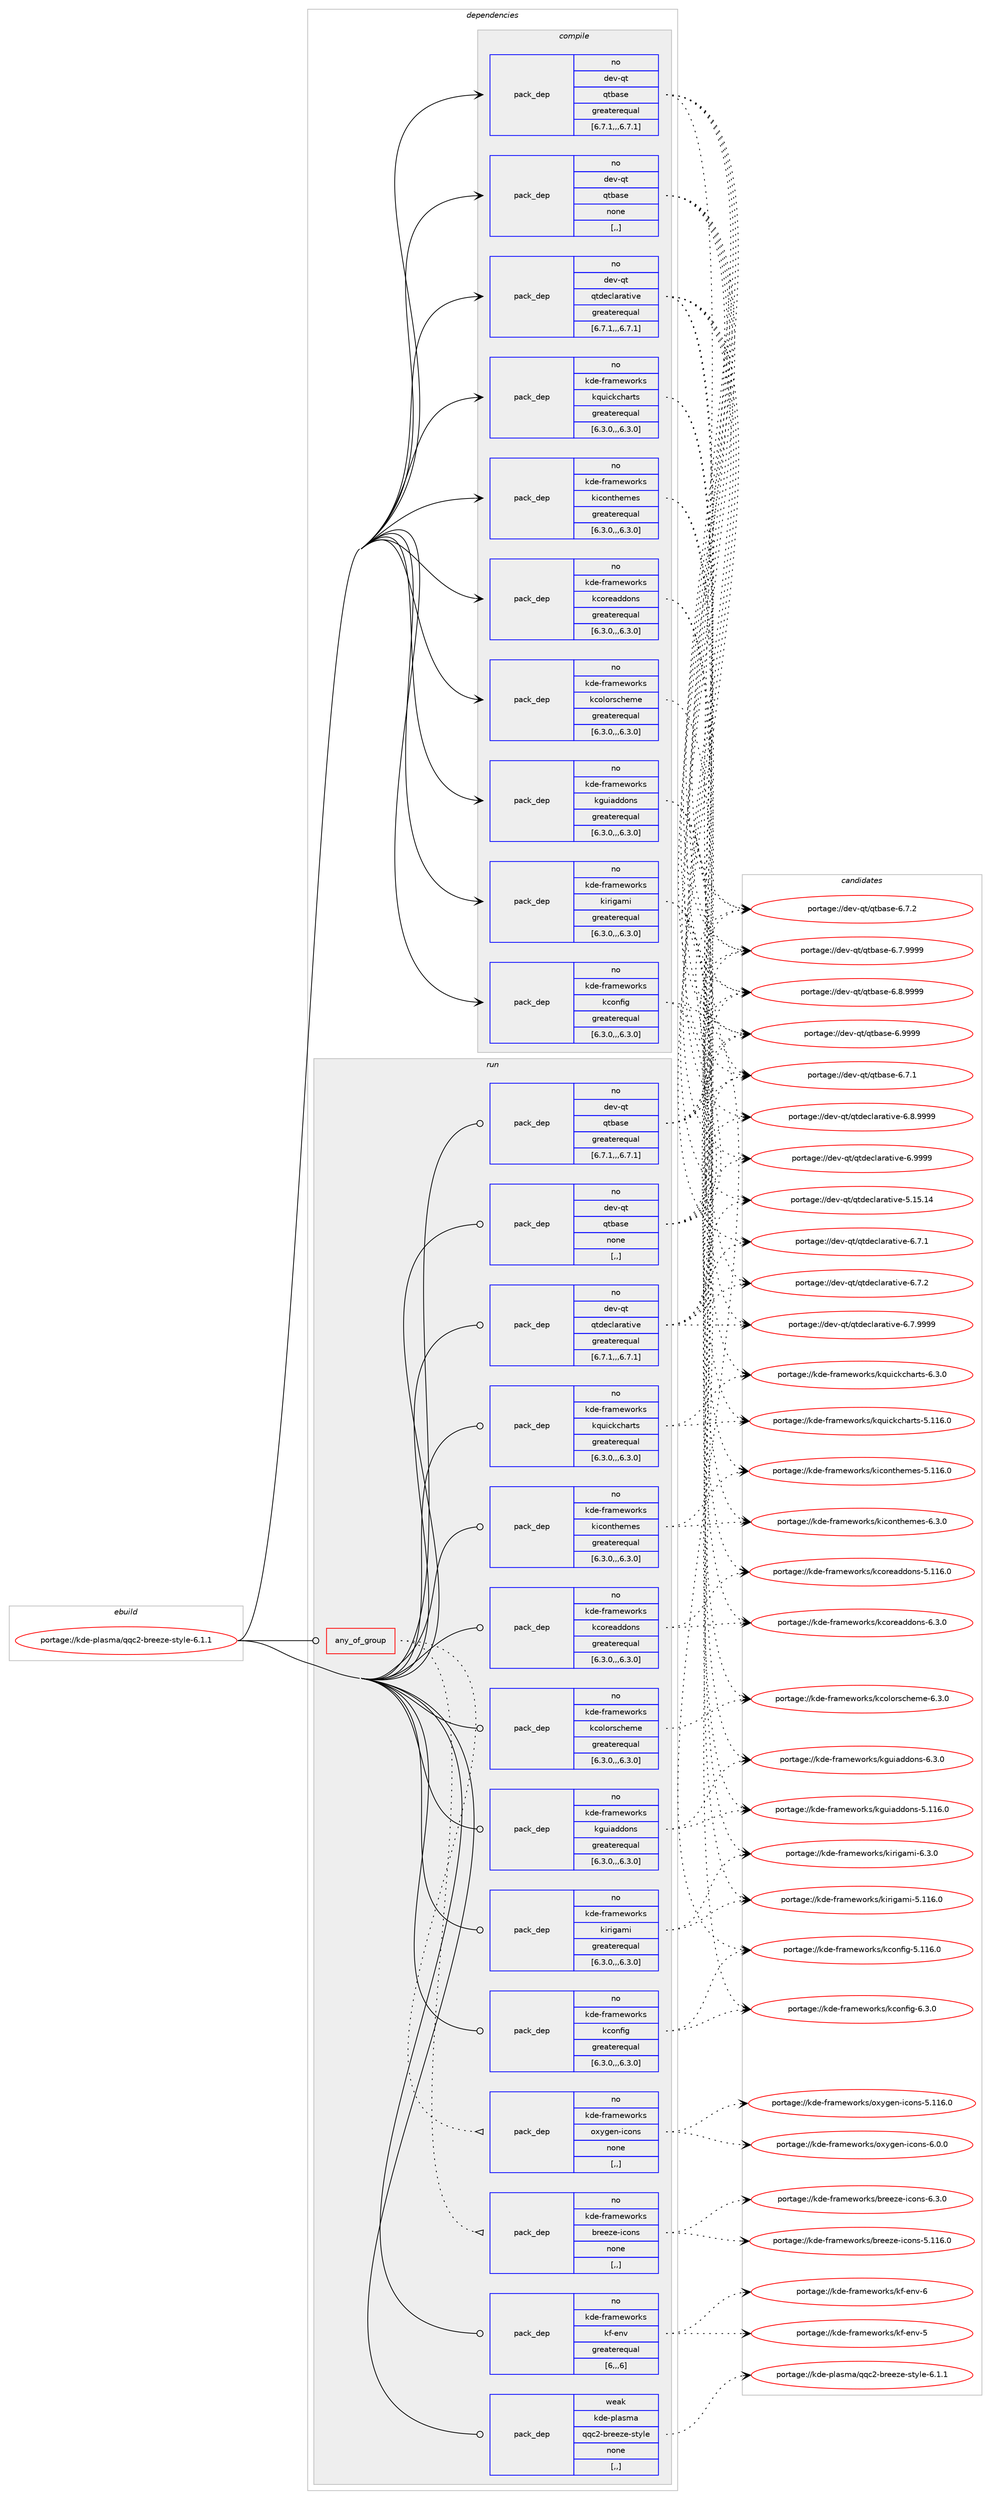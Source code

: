 digraph prolog {

# *************
# Graph options
# *************

newrank=true;
concentrate=true;
compound=true;
graph [rankdir=LR,fontname=Helvetica,fontsize=10,ranksep=1.5];#, ranksep=2.5, nodesep=0.2];
edge  [arrowhead=vee];
node  [fontname=Helvetica,fontsize=10];

# **********
# The ebuild
# **********

subgraph cluster_leftcol {
color=gray;
label=<<i>ebuild</i>>;
id [label="portage://kde-plasma/qqc2-breeze-style-6.1.1", color=red, width=4, href="../kde-plasma/qqc2-breeze-style-6.1.1.svg"];
}

# ****************
# The dependencies
# ****************

subgraph cluster_midcol {
color=gray;
label=<<i>dependencies</i>>;
subgraph cluster_compile {
fillcolor="#eeeeee";
style=filled;
label=<<i>compile</i>>;
subgraph pack198160 {
dependency267528 [label=<<TABLE BORDER="0" CELLBORDER="1" CELLSPACING="0" CELLPADDING="4" WIDTH="220"><TR><TD ROWSPAN="6" CELLPADDING="30">pack_dep</TD></TR><TR><TD WIDTH="110">no</TD></TR><TR><TD>dev-qt</TD></TR><TR><TD>qtbase</TD></TR><TR><TD>greaterequal</TD></TR><TR><TD>[6.7.1,,,6.7.1]</TD></TR></TABLE>>, shape=none, color=blue];
}
id:e -> dependency267528:w [weight=20,style="solid",arrowhead="vee"];
subgraph pack198161 {
dependency267529 [label=<<TABLE BORDER="0" CELLBORDER="1" CELLSPACING="0" CELLPADDING="4" WIDTH="220"><TR><TD ROWSPAN="6" CELLPADDING="30">pack_dep</TD></TR><TR><TD WIDTH="110">no</TD></TR><TR><TD>dev-qt</TD></TR><TR><TD>qtbase</TD></TR><TR><TD>none</TD></TR><TR><TD>[,,]</TD></TR></TABLE>>, shape=none, color=blue];
}
id:e -> dependency267529:w [weight=20,style="solid",arrowhead="vee"];
subgraph pack198162 {
dependency267530 [label=<<TABLE BORDER="0" CELLBORDER="1" CELLSPACING="0" CELLPADDING="4" WIDTH="220"><TR><TD ROWSPAN="6" CELLPADDING="30">pack_dep</TD></TR><TR><TD WIDTH="110">no</TD></TR><TR><TD>dev-qt</TD></TR><TR><TD>qtdeclarative</TD></TR><TR><TD>greaterequal</TD></TR><TR><TD>[6.7.1,,,6.7.1]</TD></TR></TABLE>>, shape=none, color=blue];
}
id:e -> dependency267530:w [weight=20,style="solid",arrowhead="vee"];
subgraph pack198163 {
dependency267531 [label=<<TABLE BORDER="0" CELLBORDER="1" CELLSPACING="0" CELLPADDING="4" WIDTH="220"><TR><TD ROWSPAN="6" CELLPADDING="30">pack_dep</TD></TR><TR><TD WIDTH="110">no</TD></TR><TR><TD>kde-frameworks</TD></TR><TR><TD>kcolorscheme</TD></TR><TR><TD>greaterequal</TD></TR><TR><TD>[6.3.0,,,6.3.0]</TD></TR></TABLE>>, shape=none, color=blue];
}
id:e -> dependency267531:w [weight=20,style="solid",arrowhead="vee"];
subgraph pack198164 {
dependency267532 [label=<<TABLE BORDER="0" CELLBORDER="1" CELLSPACING="0" CELLPADDING="4" WIDTH="220"><TR><TD ROWSPAN="6" CELLPADDING="30">pack_dep</TD></TR><TR><TD WIDTH="110">no</TD></TR><TR><TD>kde-frameworks</TD></TR><TR><TD>kconfig</TD></TR><TR><TD>greaterequal</TD></TR><TR><TD>[6.3.0,,,6.3.0]</TD></TR></TABLE>>, shape=none, color=blue];
}
id:e -> dependency267532:w [weight=20,style="solid",arrowhead="vee"];
subgraph pack198165 {
dependency267533 [label=<<TABLE BORDER="0" CELLBORDER="1" CELLSPACING="0" CELLPADDING="4" WIDTH="220"><TR><TD ROWSPAN="6" CELLPADDING="30">pack_dep</TD></TR><TR><TD WIDTH="110">no</TD></TR><TR><TD>kde-frameworks</TD></TR><TR><TD>kcoreaddons</TD></TR><TR><TD>greaterequal</TD></TR><TR><TD>[6.3.0,,,6.3.0]</TD></TR></TABLE>>, shape=none, color=blue];
}
id:e -> dependency267533:w [weight=20,style="solid",arrowhead="vee"];
subgraph pack198166 {
dependency267534 [label=<<TABLE BORDER="0" CELLBORDER="1" CELLSPACING="0" CELLPADDING="4" WIDTH="220"><TR><TD ROWSPAN="6" CELLPADDING="30">pack_dep</TD></TR><TR><TD WIDTH="110">no</TD></TR><TR><TD>kde-frameworks</TD></TR><TR><TD>kguiaddons</TD></TR><TR><TD>greaterequal</TD></TR><TR><TD>[6.3.0,,,6.3.0]</TD></TR></TABLE>>, shape=none, color=blue];
}
id:e -> dependency267534:w [weight=20,style="solid",arrowhead="vee"];
subgraph pack198167 {
dependency267535 [label=<<TABLE BORDER="0" CELLBORDER="1" CELLSPACING="0" CELLPADDING="4" WIDTH="220"><TR><TD ROWSPAN="6" CELLPADDING="30">pack_dep</TD></TR><TR><TD WIDTH="110">no</TD></TR><TR><TD>kde-frameworks</TD></TR><TR><TD>kiconthemes</TD></TR><TR><TD>greaterequal</TD></TR><TR><TD>[6.3.0,,,6.3.0]</TD></TR></TABLE>>, shape=none, color=blue];
}
id:e -> dependency267535:w [weight=20,style="solid",arrowhead="vee"];
subgraph pack198168 {
dependency267536 [label=<<TABLE BORDER="0" CELLBORDER="1" CELLSPACING="0" CELLPADDING="4" WIDTH="220"><TR><TD ROWSPAN="6" CELLPADDING="30">pack_dep</TD></TR><TR><TD WIDTH="110">no</TD></TR><TR><TD>kde-frameworks</TD></TR><TR><TD>kirigami</TD></TR><TR><TD>greaterequal</TD></TR><TR><TD>[6.3.0,,,6.3.0]</TD></TR></TABLE>>, shape=none, color=blue];
}
id:e -> dependency267536:w [weight=20,style="solid",arrowhead="vee"];
subgraph pack198169 {
dependency267537 [label=<<TABLE BORDER="0" CELLBORDER="1" CELLSPACING="0" CELLPADDING="4" WIDTH="220"><TR><TD ROWSPAN="6" CELLPADDING="30">pack_dep</TD></TR><TR><TD WIDTH="110">no</TD></TR><TR><TD>kde-frameworks</TD></TR><TR><TD>kquickcharts</TD></TR><TR><TD>greaterequal</TD></TR><TR><TD>[6.3.0,,,6.3.0]</TD></TR></TABLE>>, shape=none, color=blue];
}
id:e -> dependency267537:w [weight=20,style="solid",arrowhead="vee"];
}
subgraph cluster_compileandrun {
fillcolor="#eeeeee";
style=filled;
label=<<i>compile and run</i>>;
}
subgraph cluster_run {
fillcolor="#eeeeee";
style=filled;
label=<<i>run</i>>;
subgraph any2006 {
dependency267538 [label=<<TABLE BORDER="0" CELLBORDER="1" CELLSPACING="0" CELLPADDING="4"><TR><TD CELLPADDING="10">any_of_group</TD></TR></TABLE>>, shape=none, color=red];subgraph pack198170 {
dependency267539 [label=<<TABLE BORDER="0" CELLBORDER="1" CELLSPACING="0" CELLPADDING="4" WIDTH="220"><TR><TD ROWSPAN="6" CELLPADDING="30">pack_dep</TD></TR><TR><TD WIDTH="110">no</TD></TR><TR><TD>kde-frameworks</TD></TR><TR><TD>breeze-icons</TD></TR><TR><TD>none</TD></TR><TR><TD>[,,]</TD></TR></TABLE>>, shape=none, color=blue];
}
dependency267538:e -> dependency267539:w [weight=20,style="dotted",arrowhead="oinv"];
subgraph pack198171 {
dependency267540 [label=<<TABLE BORDER="0" CELLBORDER="1" CELLSPACING="0" CELLPADDING="4" WIDTH="220"><TR><TD ROWSPAN="6" CELLPADDING="30">pack_dep</TD></TR><TR><TD WIDTH="110">no</TD></TR><TR><TD>kde-frameworks</TD></TR><TR><TD>oxygen-icons</TD></TR><TR><TD>none</TD></TR><TR><TD>[,,]</TD></TR></TABLE>>, shape=none, color=blue];
}
dependency267538:e -> dependency267540:w [weight=20,style="dotted",arrowhead="oinv"];
}
id:e -> dependency267538:w [weight=20,style="solid",arrowhead="odot"];
subgraph pack198172 {
dependency267541 [label=<<TABLE BORDER="0" CELLBORDER="1" CELLSPACING="0" CELLPADDING="4" WIDTH="220"><TR><TD ROWSPAN="6" CELLPADDING="30">pack_dep</TD></TR><TR><TD WIDTH="110">no</TD></TR><TR><TD>dev-qt</TD></TR><TR><TD>qtbase</TD></TR><TR><TD>greaterequal</TD></TR><TR><TD>[6.7.1,,,6.7.1]</TD></TR></TABLE>>, shape=none, color=blue];
}
id:e -> dependency267541:w [weight=20,style="solid",arrowhead="odot"];
subgraph pack198173 {
dependency267542 [label=<<TABLE BORDER="0" CELLBORDER="1" CELLSPACING="0" CELLPADDING="4" WIDTH="220"><TR><TD ROWSPAN="6" CELLPADDING="30">pack_dep</TD></TR><TR><TD WIDTH="110">no</TD></TR><TR><TD>dev-qt</TD></TR><TR><TD>qtbase</TD></TR><TR><TD>none</TD></TR><TR><TD>[,,]</TD></TR></TABLE>>, shape=none, color=blue];
}
id:e -> dependency267542:w [weight=20,style="solid",arrowhead="odot"];
subgraph pack198174 {
dependency267543 [label=<<TABLE BORDER="0" CELLBORDER="1" CELLSPACING="0" CELLPADDING="4" WIDTH="220"><TR><TD ROWSPAN="6" CELLPADDING="30">pack_dep</TD></TR><TR><TD WIDTH="110">no</TD></TR><TR><TD>dev-qt</TD></TR><TR><TD>qtdeclarative</TD></TR><TR><TD>greaterequal</TD></TR><TR><TD>[6.7.1,,,6.7.1]</TD></TR></TABLE>>, shape=none, color=blue];
}
id:e -> dependency267543:w [weight=20,style="solid",arrowhead="odot"];
subgraph pack198175 {
dependency267544 [label=<<TABLE BORDER="0" CELLBORDER="1" CELLSPACING="0" CELLPADDING="4" WIDTH="220"><TR><TD ROWSPAN="6" CELLPADDING="30">pack_dep</TD></TR><TR><TD WIDTH="110">no</TD></TR><TR><TD>kde-frameworks</TD></TR><TR><TD>kcolorscheme</TD></TR><TR><TD>greaterequal</TD></TR><TR><TD>[6.3.0,,,6.3.0]</TD></TR></TABLE>>, shape=none, color=blue];
}
id:e -> dependency267544:w [weight=20,style="solid",arrowhead="odot"];
subgraph pack198176 {
dependency267545 [label=<<TABLE BORDER="0" CELLBORDER="1" CELLSPACING="0" CELLPADDING="4" WIDTH="220"><TR><TD ROWSPAN="6" CELLPADDING="30">pack_dep</TD></TR><TR><TD WIDTH="110">no</TD></TR><TR><TD>kde-frameworks</TD></TR><TR><TD>kconfig</TD></TR><TR><TD>greaterequal</TD></TR><TR><TD>[6.3.0,,,6.3.0]</TD></TR></TABLE>>, shape=none, color=blue];
}
id:e -> dependency267545:w [weight=20,style="solid",arrowhead="odot"];
subgraph pack198177 {
dependency267546 [label=<<TABLE BORDER="0" CELLBORDER="1" CELLSPACING="0" CELLPADDING="4" WIDTH="220"><TR><TD ROWSPAN="6" CELLPADDING="30">pack_dep</TD></TR><TR><TD WIDTH="110">no</TD></TR><TR><TD>kde-frameworks</TD></TR><TR><TD>kcoreaddons</TD></TR><TR><TD>greaterequal</TD></TR><TR><TD>[6.3.0,,,6.3.0]</TD></TR></TABLE>>, shape=none, color=blue];
}
id:e -> dependency267546:w [weight=20,style="solid",arrowhead="odot"];
subgraph pack198178 {
dependency267547 [label=<<TABLE BORDER="0" CELLBORDER="1" CELLSPACING="0" CELLPADDING="4" WIDTH="220"><TR><TD ROWSPAN="6" CELLPADDING="30">pack_dep</TD></TR><TR><TD WIDTH="110">no</TD></TR><TR><TD>kde-frameworks</TD></TR><TR><TD>kf-env</TD></TR><TR><TD>greaterequal</TD></TR><TR><TD>[6,,,6]</TD></TR></TABLE>>, shape=none, color=blue];
}
id:e -> dependency267547:w [weight=20,style="solid",arrowhead="odot"];
subgraph pack198179 {
dependency267548 [label=<<TABLE BORDER="0" CELLBORDER="1" CELLSPACING="0" CELLPADDING="4" WIDTH="220"><TR><TD ROWSPAN="6" CELLPADDING="30">pack_dep</TD></TR><TR><TD WIDTH="110">no</TD></TR><TR><TD>kde-frameworks</TD></TR><TR><TD>kguiaddons</TD></TR><TR><TD>greaterequal</TD></TR><TR><TD>[6.3.0,,,6.3.0]</TD></TR></TABLE>>, shape=none, color=blue];
}
id:e -> dependency267548:w [weight=20,style="solid",arrowhead="odot"];
subgraph pack198180 {
dependency267549 [label=<<TABLE BORDER="0" CELLBORDER="1" CELLSPACING="0" CELLPADDING="4" WIDTH="220"><TR><TD ROWSPAN="6" CELLPADDING="30">pack_dep</TD></TR><TR><TD WIDTH="110">no</TD></TR><TR><TD>kde-frameworks</TD></TR><TR><TD>kiconthemes</TD></TR><TR><TD>greaterequal</TD></TR><TR><TD>[6.3.0,,,6.3.0]</TD></TR></TABLE>>, shape=none, color=blue];
}
id:e -> dependency267549:w [weight=20,style="solid",arrowhead="odot"];
subgraph pack198181 {
dependency267550 [label=<<TABLE BORDER="0" CELLBORDER="1" CELLSPACING="0" CELLPADDING="4" WIDTH="220"><TR><TD ROWSPAN="6" CELLPADDING="30">pack_dep</TD></TR><TR><TD WIDTH="110">no</TD></TR><TR><TD>kde-frameworks</TD></TR><TR><TD>kirigami</TD></TR><TR><TD>greaterequal</TD></TR><TR><TD>[6.3.0,,,6.3.0]</TD></TR></TABLE>>, shape=none, color=blue];
}
id:e -> dependency267550:w [weight=20,style="solid",arrowhead="odot"];
subgraph pack198182 {
dependency267551 [label=<<TABLE BORDER="0" CELLBORDER="1" CELLSPACING="0" CELLPADDING="4" WIDTH="220"><TR><TD ROWSPAN="6" CELLPADDING="30">pack_dep</TD></TR><TR><TD WIDTH="110">no</TD></TR><TR><TD>kde-frameworks</TD></TR><TR><TD>kquickcharts</TD></TR><TR><TD>greaterequal</TD></TR><TR><TD>[6.3.0,,,6.3.0]</TD></TR></TABLE>>, shape=none, color=blue];
}
id:e -> dependency267551:w [weight=20,style="solid",arrowhead="odot"];
subgraph pack198183 {
dependency267552 [label=<<TABLE BORDER="0" CELLBORDER="1" CELLSPACING="0" CELLPADDING="4" WIDTH="220"><TR><TD ROWSPAN="6" CELLPADDING="30">pack_dep</TD></TR><TR><TD WIDTH="110">weak</TD></TR><TR><TD>kde-plasma</TD></TR><TR><TD>qqc2-breeze-style</TD></TR><TR><TD>none</TD></TR><TR><TD>[,,]</TD></TR></TABLE>>, shape=none, color=blue];
}
id:e -> dependency267552:w [weight=20,style="solid",arrowhead="odot"];
}
}

# **************
# The candidates
# **************

subgraph cluster_choices {
rank=same;
color=gray;
label=<<i>candidates</i>>;

subgraph choice198160 {
color=black;
nodesep=1;
choice10010111845113116471131169897115101455446554649 [label="portage://dev-qt/qtbase-6.7.1", color=red, width=4,href="../dev-qt/qtbase-6.7.1.svg"];
choice10010111845113116471131169897115101455446554650 [label="portage://dev-qt/qtbase-6.7.2", color=red, width=4,href="../dev-qt/qtbase-6.7.2.svg"];
choice10010111845113116471131169897115101455446554657575757 [label="portage://dev-qt/qtbase-6.7.9999", color=red, width=4,href="../dev-qt/qtbase-6.7.9999.svg"];
choice10010111845113116471131169897115101455446564657575757 [label="portage://dev-qt/qtbase-6.8.9999", color=red, width=4,href="../dev-qt/qtbase-6.8.9999.svg"];
choice1001011184511311647113116989711510145544657575757 [label="portage://dev-qt/qtbase-6.9999", color=red, width=4,href="../dev-qt/qtbase-6.9999.svg"];
dependency267528:e -> choice10010111845113116471131169897115101455446554649:w [style=dotted,weight="100"];
dependency267528:e -> choice10010111845113116471131169897115101455446554650:w [style=dotted,weight="100"];
dependency267528:e -> choice10010111845113116471131169897115101455446554657575757:w [style=dotted,weight="100"];
dependency267528:e -> choice10010111845113116471131169897115101455446564657575757:w [style=dotted,weight="100"];
dependency267528:e -> choice1001011184511311647113116989711510145544657575757:w [style=dotted,weight="100"];
}
subgraph choice198161 {
color=black;
nodesep=1;
choice10010111845113116471131169897115101455446554649 [label="portage://dev-qt/qtbase-6.7.1", color=red, width=4,href="../dev-qt/qtbase-6.7.1.svg"];
choice10010111845113116471131169897115101455446554650 [label="portage://dev-qt/qtbase-6.7.2", color=red, width=4,href="../dev-qt/qtbase-6.7.2.svg"];
choice10010111845113116471131169897115101455446554657575757 [label="portage://dev-qt/qtbase-6.7.9999", color=red, width=4,href="../dev-qt/qtbase-6.7.9999.svg"];
choice10010111845113116471131169897115101455446564657575757 [label="portage://dev-qt/qtbase-6.8.9999", color=red, width=4,href="../dev-qt/qtbase-6.8.9999.svg"];
choice1001011184511311647113116989711510145544657575757 [label="portage://dev-qt/qtbase-6.9999", color=red, width=4,href="../dev-qt/qtbase-6.9999.svg"];
dependency267529:e -> choice10010111845113116471131169897115101455446554649:w [style=dotted,weight="100"];
dependency267529:e -> choice10010111845113116471131169897115101455446554650:w [style=dotted,weight="100"];
dependency267529:e -> choice10010111845113116471131169897115101455446554657575757:w [style=dotted,weight="100"];
dependency267529:e -> choice10010111845113116471131169897115101455446564657575757:w [style=dotted,weight="100"];
dependency267529:e -> choice1001011184511311647113116989711510145544657575757:w [style=dotted,weight="100"];
}
subgraph choice198162 {
color=black;
nodesep=1;
choice10010111845113116471131161001019910897114971161051181014553464953464952 [label="portage://dev-qt/qtdeclarative-5.15.14", color=red, width=4,href="../dev-qt/qtdeclarative-5.15.14.svg"];
choice1001011184511311647113116100101991089711497116105118101455446554649 [label="portage://dev-qt/qtdeclarative-6.7.1", color=red, width=4,href="../dev-qt/qtdeclarative-6.7.1.svg"];
choice1001011184511311647113116100101991089711497116105118101455446554650 [label="portage://dev-qt/qtdeclarative-6.7.2", color=red, width=4,href="../dev-qt/qtdeclarative-6.7.2.svg"];
choice1001011184511311647113116100101991089711497116105118101455446554657575757 [label="portage://dev-qt/qtdeclarative-6.7.9999", color=red, width=4,href="../dev-qt/qtdeclarative-6.7.9999.svg"];
choice1001011184511311647113116100101991089711497116105118101455446564657575757 [label="portage://dev-qt/qtdeclarative-6.8.9999", color=red, width=4,href="../dev-qt/qtdeclarative-6.8.9999.svg"];
choice100101118451131164711311610010199108971149711610511810145544657575757 [label="portage://dev-qt/qtdeclarative-6.9999", color=red, width=4,href="../dev-qt/qtdeclarative-6.9999.svg"];
dependency267530:e -> choice10010111845113116471131161001019910897114971161051181014553464953464952:w [style=dotted,weight="100"];
dependency267530:e -> choice1001011184511311647113116100101991089711497116105118101455446554649:w [style=dotted,weight="100"];
dependency267530:e -> choice1001011184511311647113116100101991089711497116105118101455446554650:w [style=dotted,weight="100"];
dependency267530:e -> choice1001011184511311647113116100101991089711497116105118101455446554657575757:w [style=dotted,weight="100"];
dependency267530:e -> choice1001011184511311647113116100101991089711497116105118101455446564657575757:w [style=dotted,weight="100"];
dependency267530:e -> choice100101118451131164711311610010199108971149711610511810145544657575757:w [style=dotted,weight="100"];
}
subgraph choice198163 {
color=black;
nodesep=1;
choice1071001014510211497109101119111114107115471079911110811111411599104101109101455446514648 [label="portage://kde-frameworks/kcolorscheme-6.3.0", color=red, width=4,href="../kde-frameworks/kcolorscheme-6.3.0.svg"];
dependency267531:e -> choice1071001014510211497109101119111114107115471079911110811111411599104101109101455446514648:w [style=dotted,weight="100"];
}
subgraph choice198164 {
color=black;
nodesep=1;
choice107100101451021149710910111911111410711547107991111101021051034553464949544648 [label="portage://kde-frameworks/kconfig-5.116.0", color=red, width=4,href="../kde-frameworks/kconfig-5.116.0.svg"];
choice10710010145102114971091011191111141071154710799111110102105103455446514648 [label="portage://kde-frameworks/kconfig-6.3.0", color=red, width=4,href="../kde-frameworks/kconfig-6.3.0.svg"];
dependency267532:e -> choice107100101451021149710910111911111410711547107991111101021051034553464949544648:w [style=dotted,weight="100"];
dependency267532:e -> choice10710010145102114971091011191111141071154710799111110102105103455446514648:w [style=dotted,weight="100"];
}
subgraph choice198165 {
color=black;
nodesep=1;
choice10710010145102114971091011191111141071154710799111114101971001001111101154553464949544648 [label="portage://kde-frameworks/kcoreaddons-5.116.0", color=red, width=4,href="../kde-frameworks/kcoreaddons-5.116.0.svg"];
choice1071001014510211497109101119111114107115471079911111410197100100111110115455446514648 [label="portage://kde-frameworks/kcoreaddons-6.3.0", color=red, width=4,href="../kde-frameworks/kcoreaddons-6.3.0.svg"];
dependency267533:e -> choice10710010145102114971091011191111141071154710799111114101971001001111101154553464949544648:w [style=dotted,weight="100"];
dependency267533:e -> choice1071001014510211497109101119111114107115471079911111410197100100111110115455446514648:w [style=dotted,weight="100"];
}
subgraph choice198166 {
color=black;
nodesep=1;
choice107100101451021149710910111911111410711547107103117105971001001111101154553464949544648 [label="portage://kde-frameworks/kguiaddons-5.116.0", color=red, width=4,href="../kde-frameworks/kguiaddons-5.116.0.svg"];
choice10710010145102114971091011191111141071154710710311710597100100111110115455446514648 [label="portage://kde-frameworks/kguiaddons-6.3.0", color=red, width=4,href="../kde-frameworks/kguiaddons-6.3.0.svg"];
dependency267534:e -> choice107100101451021149710910111911111410711547107103117105971001001111101154553464949544648:w [style=dotted,weight="100"];
dependency267534:e -> choice10710010145102114971091011191111141071154710710311710597100100111110115455446514648:w [style=dotted,weight="100"];
}
subgraph choice198167 {
color=black;
nodesep=1;
choice107100101451021149710910111911111410711547107105991111101161041011091011154553464949544648 [label="portage://kde-frameworks/kiconthemes-5.116.0", color=red, width=4,href="../kde-frameworks/kiconthemes-5.116.0.svg"];
choice10710010145102114971091011191111141071154710710599111110116104101109101115455446514648 [label="portage://kde-frameworks/kiconthemes-6.3.0", color=red, width=4,href="../kde-frameworks/kiconthemes-6.3.0.svg"];
dependency267535:e -> choice107100101451021149710910111911111410711547107105991111101161041011091011154553464949544648:w [style=dotted,weight="100"];
dependency267535:e -> choice10710010145102114971091011191111141071154710710599111110116104101109101115455446514648:w [style=dotted,weight="100"];
}
subgraph choice198168 {
color=black;
nodesep=1;
choice107100101451021149710910111911111410711547107105114105103971091054553464949544648 [label="portage://kde-frameworks/kirigami-5.116.0", color=red, width=4,href="../kde-frameworks/kirigami-5.116.0.svg"];
choice10710010145102114971091011191111141071154710710511410510397109105455446514648 [label="portage://kde-frameworks/kirigami-6.3.0", color=red, width=4,href="../kde-frameworks/kirigami-6.3.0.svg"];
dependency267536:e -> choice107100101451021149710910111911111410711547107105114105103971091054553464949544648:w [style=dotted,weight="100"];
dependency267536:e -> choice10710010145102114971091011191111141071154710710511410510397109105455446514648:w [style=dotted,weight="100"];
}
subgraph choice198169 {
color=black;
nodesep=1;
choice1071001014510211497109101119111114107115471071131171059910799104971141161154553464949544648 [label="portage://kde-frameworks/kquickcharts-5.116.0", color=red, width=4,href="../kde-frameworks/kquickcharts-5.116.0.svg"];
choice107100101451021149710910111911111410711547107113117105991079910497114116115455446514648 [label="portage://kde-frameworks/kquickcharts-6.3.0", color=red, width=4,href="../kde-frameworks/kquickcharts-6.3.0.svg"];
dependency267537:e -> choice1071001014510211497109101119111114107115471071131171059910799104971141161154553464949544648:w [style=dotted,weight="100"];
dependency267537:e -> choice107100101451021149710910111911111410711547107113117105991079910497114116115455446514648:w [style=dotted,weight="100"];
}
subgraph choice198170 {
color=black;
nodesep=1;
choice1071001014510211497109101119111114107115479811410110112210145105991111101154553464949544648 [label="portage://kde-frameworks/breeze-icons-5.116.0", color=red, width=4,href="../kde-frameworks/breeze-icons-5.116.0.svg"];
choice107100101451021149710910111911111410711547981141011011221014510599111110115455446514648 [label="portage://kde-frameworks/breeze-icons-6.3.0", color=red, width=4,href="../kde-frameworks/breeze-icons-6.3.0.svg"];
dependency267539:e -> choice1071001014510211497109101119111114107115479811410110112210145105991111101154553464949544648:w [style=dotted,weight="100"];
dependency267539:e -> choice107100101451021149710910111911111410711547981141011011221014510599111110115455446514648:w [style=dotted,weight="100"];
}
subgraph choice198171 {
color=black;
nodesep=1;
choice10710010145102114971091011191111141071154711112012110310111045105991111101154553464949544648 [label="portage://kde-frameworks/oxygen-icons-5.116.0", color=red, width=4,href="../kde-frameworks/oxygen-icons-5.116.0.svg"];
choice1071001014510211497109101119111114107115471111201211031011104510599111110115455446484648 [label="portage://kde-frameworks/oxygen-icons-6.0.0", color=red, width=4,href="../kde-frameworks/oxygen-icons-6.0.0.svg"];
dependency267540:e -> choice10710010145102114971091011191111141071154711112012110310111045105991111101154553464949544648:w [style=dotted,weight="100"];
dependency267540:e -> choice1071001014510211497109101119111114107115471111201211031011104510599111110115455446484648:w [style=dotted,weight="100"];
}
subgraph choice198172 {
color=black;
nodesep=1;
choice10010111845113116471131169897115101455446554649 [label="portage://dev-qt/qtbase-6.7.1", color=red, width=4,href="../dev-qt/qtbase-6.7.1.svg"];
choice10010111845113116471131169897115101455446554650 [label="portage://dev-qt/qtbase-6.7.2", color=red, width=4,href="../dev-qt/qtbase-6.7.2.svg"];
choice10010111845113116471131169897115101455446554657575757 [label="portage://dev-qt/qtbase-6.7.9999", color=red, width=4,href="../dev-qt/qtbase-6.7.9999.svg"];
choice10010111845113116471131169897115101455446564657575757 [label="portage://dev-qt/qtbase-6.8.9999", color=red, width=4,href="../dev-qt/qtbase-6.8.9999.svg"];
choice1001011184511311647113116989711510145544657575757 [label="portage://dev-qt/qtbase-6.9999", color=red, width=4,href="../dev-qt/qtbase-6.9999.svg"];
dependency267541:e -> choice10010111845113116471131169897115101455446554649:w [style=dotted,weight="100"];
dependency267541:e -> choice10010111845113116471131169897115101455446554650:w [style=dotted,weight="100"];
dependency267541:e -> choice10010111845113116471131169897115101455446554657575757:w [style=dotted,weight="100"];
dependency267541:e -> choice10010111845113116471131169897115101455446564657575757:w [style=dotted,weight="100"];
dependency267541:e -> choice1001011184511311647113116989711510145544657575757:w [style=dotted,weight="100"];
}
subgraph choice198173 {
color=black;
nodesep=1;
choice10010111845113116471131169897115101455446554649 [label="portage://dev-qt/qtbase-6.7.1", color=red, width=4,href="../dev-qt/qtbase-6.7.1.svg"];
choice10010111845113116471131169897115101455446554650 [label="portage://dev-qt/qtbase-6.7.2", color=red, width=4,href="../dev-qt/qtbase-6.7.2.svg"];
choice10010111845113116471131169897115101455446554657575757 [label="portage://dev-qt/qtbase-6.7.9999", color=red, width=4,href="../dev-qt/qtbase-6.7.9999.svg"];
choice10010111845113116471131169897115101455446564657575757 [label="portage://dev-qt/qtbase-6.8.9999", color=red, width=4,href="../dev-qt/qtbase-6.8.9999.svg"];
choice1001011184511311647113116989711510145544657575757 [label="portage://dev-qt/qtbase-6.9999", color=red, width=4,href="../dev-qt/qtbase-6.9999.svg"];
dependency267542:e -> choice10010111845113116471131169897115101455446554649:w [style=dotted,weight="100"];
dependency267542:e -> choice10010111845113116471131169897115101455446554650:w [style=dotted,weight="100"];
dependency267542:e -> choice10010111845113116471131169897115101455446554657575757:w [style=dotted,weight="100"];
dependency267542:e -> choice10010111845113116471131169897115101455446564657575757:w [style=dotted,weight="100"];
dependency267542:e -> choice1001011184511311647113116989711510145544657575757:w [style=dotted,weight="100"];
}
subgraph choice198174 {
color=black;
nodesep=1;
choice10010111845113116471131161001019910897114971161051181014553464953464952 [label="portage://dev-qt/qtdeclarative-5.15.14", color=red, width=4,href="../dev-qt/qtdeclarative-5.15.14.svg"];
choice1001011184511311647113116100101991089711497116105118101455446554649 [label="portage://dev-qt/qtdeclarative-6.7.1", color=red, width=4,href="../dev-qt/qtdeclarative-6.7.1.svg"];
choice1001011184511311647113116100101991089711497116105118101455446554650 [label="portage://dev-qt/qtdeclarative-6.7.2", color=red, width=4,href="../dev-qt/qtdeclarative-6.7.2.svg"];
choice1001011184511311647113116100101991089711497116105118101455446554657575757 [label="portage://dev-qt/qtdeclarative-6.7.9999", color=red, width=4,href="../dev-qt/qtdeclarative-6.7.9999.svg"];
choice1001011184511311647113116100101991089711497116105118101455446564657575757 [label="portage://dev-qt/qtdeclarative-6.8.9999", color=red, width=4,href="../dev-qt/qtdeclarative-6.8.9999.svg"];
choice100101118451131164711311610010199108971149711610511810145544657575757 [label="portage://dev-qt/qtdeclarative-6.9999", color=red, width=4,href="../dev-qt/qtdeclarative-6.9999.svg"];
dependency267543:e -> choice10010111845113116471131161001019910897114971161051181014553464953464952:w [style=dotted,weight="100"];
dependency267543:e -> choice1001011184511311647113116100101991089711497116105118101455446554649:w [style=dotted,weight="100"];
dependency267543:e -> choice1001011184511311647113116100101991089711497116105118101455446554650:w [style=dotted,weight="100"];
dependency267543:e -> choice1001011184511311647113116100101991089711497116105118101455446554657575757:w [style=dotted,weight="100"];
dependency267543:e -> choice1001011184511311647113116100101991089711497116105118101455446564657575757:w [style=dotted,weight="100"];
dependency267543:e -> choice100101118451131164711311610010199108971149711610511810145544657575757:w [style=dotted,weight="100"];
}
subgraph choice198175 {
color=black;
nodesep=1;
choice1071001014510211497109101119111114107115471079911110811111411599104101109101455446514648 [label="portage://kde-frameworks/kcolorscheme-6.3.0", color=red, width=4,href="../kde-frameworks/kcolorscheme-6.3.0.svg"];
dependency267544:e -> choice1071001014510211497109101119111114107115471079911110811111411599104101109101455446514648:w [style=dotted,weight="100"];
}
subgraph choice198176 {
color=black;
nodesep=1;
choice107100101451021149710910111911111410711547107991111101021051034553464949544648 [label="portage://kde-frameworks/kconfig-5.116.0", color=red, width=4,href="../kde-frameworks/kconfig-5.116.0.svg"];
choice10710010145102114971091011191111141071154710799111110102105103455446514648 [label="portage://kde-frameworks/kconfig-6.3.0", color=red, width=4,href="../kde-frameworks/kconfig-6.3.0.svg"];
dependency267545:e -> choice107100101451021149710910111911111410711547107991111101021051034553464949544648:w [style=dotted,weight="100"];
dependency267545:e -> choice10710010145102114971091011191111141071154710799111110102105103455446514648:w [style=dotted,weight="100"];
}
subgraph choice198177 {
color=black;
nodesep=1;
choice10710010145102114971091011191111141071154710799111114101971001001111101154553464949544648 [label="portage://kde-frameworks/kcoreaddons-5.116.0", color=red, width=4,href="../kde-frameworks/kcoreaddons-5.116.0.svg"];
choice1071001014510211497109101119111114107115471079911111410197100100111110115455446514648 [label="portage://kde-frameworks/kcoreaddons-6.3.0", color=red, width=4,href="../kde-frameworks/kcoreaddons-6.3.0.svg"];
dependency267546:e -> choice10710010145102114971091011191111141071154710799111114101971001001111101154553464949544648:w [style=dotted,weight="100"];
dependency267546:e -> choice1071001014510211497109101119111114107115471079911111410197100100111110115455446514648:w [style=dotted,weight="100"];
}
subgraph choice198178 {
color=black;
nodesep=1;
choice107100101451021149710910111911111410711547107102451011101184553 [label="portage://kde-frameworks/kf-env-5", color=red, width=4,href="../kde-frameworks/kf-env-5.svg"];
choice107100101451021149710910111911111410711547107102451011101184554 [label="portage://kde-frameworks/kf-env-6", color=red, width=4,href="../kde-frameworks/kf-env-6.svg"];
dependency267547:e -> choice107100101451021149710910111911111410711547107102451011101184553:w [style=dotted,weight="100"];
dependency267547:e -> choice107100101451021149710910111911111410711547107102451011101184554:w [style=dotted,weight="100"];
}
subgraph choice198179 {
color=black;
nodesep=1;
choice107100101451021149710910111911111410711547107103117105971001001111101154553464949544648 [label="portage://kde-frameworks/kguiaddons-5.116.0", color=red, width=4,href="../kde-frameworks/kguiaddons-5.116.0.svg"];
choice10710010145102114971091011191111141071154710710311710597100100111110115455446514648 [label="portage://kde-frameworks/kguiaddons-6.3.0", color=red, width=4,href="../kde-frameworks/kguiaddons-6.3.0.svg"];
dependency267548:e -> choice107100101451021149710910111911111410711547107103117105971001001111101154553464949544648:w [style=dotted,weight="100"];
dependency267548:e -> choice10710010145102114971091011191111141071154710710311710597100100111110115455446514648:w [style=dotted,weight="100"];
}
subgraph choice198180 {
color=black;
nodesep=1;
choice107100101451021149710910111911111410711547107105991111101161041011091011154553464949544648 [label="portage://kde-frameworks/kiconthemes-5.116.0", color=red, width=4,href="../kde-frameworks/kiconthemes-5.116.0.svg"];
choice10710010145102114971091011191111141071154710710599111110116104101109101115455446514648 [label="portage://kde-frameworks/kiconthemes-6.3.0", color=red, width=4,href="../kde-frameworks/kiconthemes-6.3.0.svg"];
dependency267549:e -> choice107100101451021149710910111911111410711547107105991111101161041011091011154553464949544648:w [style=dotted,weight="100"];
dependency267549:e -> choice10710010145102114971091011191111141071154710710599111110116104101109101115455446514648:w [style=dotted,weight="100"];
}
subgraph choice198181 {
color=black;
nodesep=1;
choice107100101451021149710910111911111410711547107105114105103971091054553464949544648 [label="portage://kde-frameworks/kirigami-5.116.0", color=red, width=4,href="../kde-frameworks/kirigami-5.116.0.svg"];
choice10710010145102114971091011191111141071154710710511410510397109105455446514648 [label="portage://kde-frameworks/kirigami-6.3.0", color=red, width=4,href="../kde-frameworks/kirigami-6.3.0.svg"];
dependency267550:e -> choice107100101451021149710910111911111410711547107105114105103971091054553464949544648:w [style=dotted,weight="100"];
dependency267550:e -> choice10710010145102114971091011191111141071154710710511410510397109105455446514648:w [style=dotted,weight="100"];
}
subgraph choice198182 {
color=black;
nodesep=1;
choice1071001014510211497109101119111114107115471071131171059910799104971141161154553464949544648 [label="portage://kde-frameworks/kquickcharts-5.116.0", color=red, width=4,href="../kde-frameworks/kquickcharts-5.116.0.svg"];
choice107100101451021149710910111911111410711547107113117105991079910497114116115455446514648 [label="portage://kde-frameworks/kquickcharts-6.3.0", color=red, width=4,href="../kde-frameworks/kquickcharts-6.3.0.svg"];
dependency267551:e -> choice1071001014510211497109101119111114107115471071131171059910799104971141161154553464949544648:w [style=dotted,weight="100"];
dependency267551:e -> choice107100101451021149710910111911111410711547107113117105991079910497114116115455446514648:w [style=dotted,weight="100"];
}
subgraph choice198183 {
color=black;
nodesep=1;
choice107100101451121089711510997471131139950459811410110112210145115116121108101455446494649 [label="portage://kde-plasma/qqc2-breeze-style-6.1.1", color=red, width=4,href="../kde-plasma/qqc2-breeze-style-6.1.1.svg"];
dependency267552:e -> choice107100101451121089711510997471131139950459811410110112210145115116121108101455446494649:w [style=dotted,weight="100"];
}
}

}
